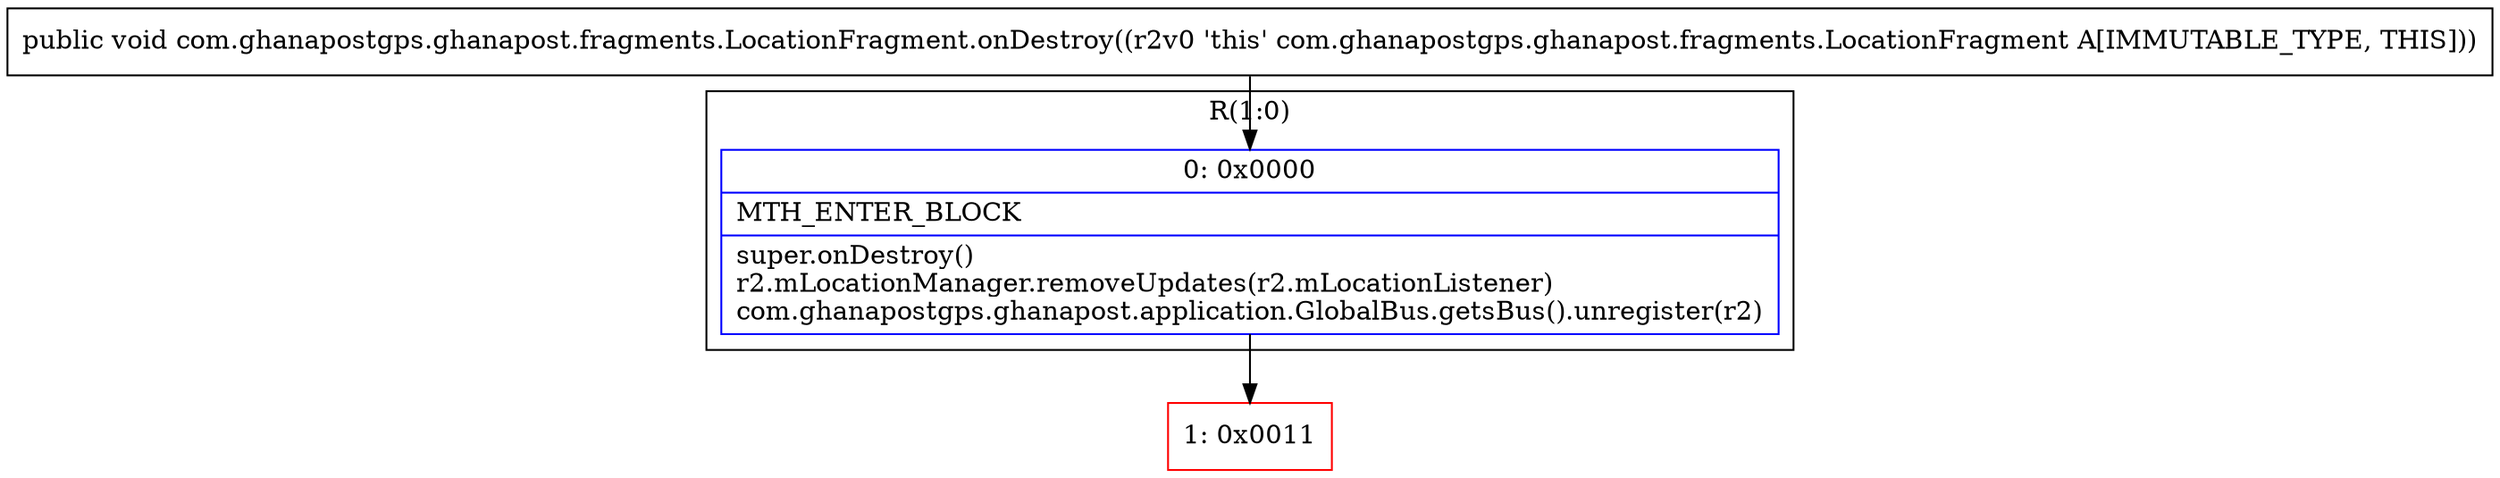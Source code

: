 digraph "CFG forcom.ghanapostgps.ghanapost.fragments.LocationFragment.onDestroy()V" {
subgraph cluster_Region_1819024222 {
label = "R(1:0)";
node [shape=record,color=blue];
Node_0 [shape=record,label="{0\:\ 0x0000|MTH_ENTER_BLOCK\l|super.onDestroy()\lr2.mLocationManager.removeUpdates(r2.mLocationListener)\lcom.ghanapostgps.ghanapost.application.GlobalBus.getsBus().unregister(r2)\l}"];
}
Node_1 [shape=record,color=red,label="{1\:\ 0x0011}"];
MethodNode[shape=record,label="{public void com.ghanapostgps.ghanapost.fragments.LocationFragment.onDestroy((r2v0 'this' com.ghanapostgps.ghanapost.fragments.LocationFragment A[IMMUTABLE_TYPE, THIS])) }"];
MethodNode -> Node_0;
Node_0 -> Node_1;
}

